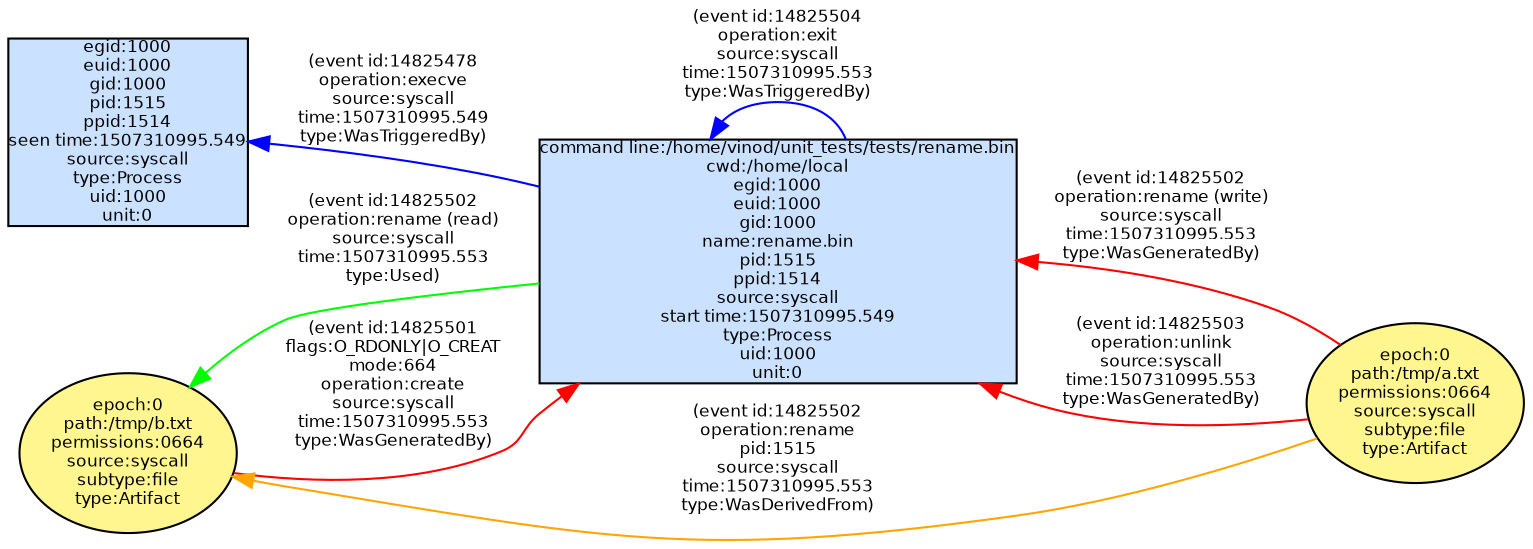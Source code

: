 digraph spade2dot {
graph [rankdir = "RL"];
node [fontname="Helvetica" fontsize="8" style="filled" margin="0.0,0.0"];
edge [fontname="Helvetica" fontsize="8"];
"ce542b4a308ef7a71c454a39361516b9" [label="egid:1000\neuid:1000\ngid:1000\npid:1515\nppid:1514\nseen time:1507310995.549\nsource:syscall\ntype:Process\nuid:1000\nunit:0" shape="box" fillcolor="lightsteelblue1"];
"141a6650ac22549bb102ab70610bc72e" [label="command line:/home/vinod/unit_tests/tests/rename.bin\ncwd:/home/local\negid:1000\neuid:1000\ngid:1000\nname:rename.bin\npid:1515\nppid:1514\nsource:syscall\nstart time:1507310995.549\ntype:Process\nuid:1000\nunit:0" shape="box" fillcolor="lightsteelblue1"];
"141a6650ac22549bb102ab70610bc72e" -> "ce542b4a308ef7a71c454a39361516b9" [label="(event id:14825478\noperation:execve\nsource:syscall\ntime:1507310995.549\ntype:WasTriggeredBy)" color="blue" style="solid"];
"d5126fb14611323df58b7f358e618c8b" [label="epoch:0\npath:/tmp/b.txt\npermissions:0664\nsource:syscall\nsubtype:file\ntype:Artifact" shape="ellipse" fillcolor="khaki1"];
"d5126fb14611323df58b7f358e618c8b" -> "141a6650ac22549bb102ab70610bc72e" [label="(event id:14825501\nflags:O_RDONLY|O_CREAT\nmode:664\noperation:create\nsource:syscall\ntime:1507310995.553\ntype:WasGeneratedBy)" color="red" style="solid"];
"141a6650ac22549bb102ab70610bc72e" -> "d5126fb14611323df58b7f358e618c8b" [label="(event id:14825502\noperation:rename (read)\nsource:syscall\ntime:1507310995.553\ntype:Used)" color="green" style="solid"];
"a661d8302faf3d7b23d061f170e1724e" [label="epoch:0\npath:/tmp/a.txt\npermissions:0664\nsource:syscall\nsubtype:file\ntype:Artifact" shape="ellipse" fillcolor="khaki1"];
"a661d8302faf3d7b23d061f170e1724e" -> "141a6650ac22549bb102ab70610bc72e" [label="(event id:14825502\noperation:rename (write)\nsource:syscall\ntime:1507310995.553\ntype:WasGeneratedBy)" color="red" style="solid"];
"a661d8302faf3d7b23d061f170e1724e" -> "d5126fb14611323df58b7f358e618c8b" [label="(event id:14825502\noperation:rename\npid:1515\nsource:syscall\ntime:1507310995.553\ntype:WasDerivedFrom)" color="orange" style="solid"];
"a661d8302faf3d7b23d061f170e1724e" -> "141a6650ac22549bb102ab70610bc72e" [label="(event id:14825503\noperation:unlink\nsource:syscall\ntime:1507310995.553\ntype:WasGeneratedBy)" color="red" style="solid"];
"141a6650ac22549bb102ab70610bc72e" -> "141a6650ac22549bb102ab70610bc72e" [label="(event id:14825504\noperation:exit\nsource:syscall\ntime:1507310995.553\ntype:WasTriggeredBy)" color="blue" style="solid"];
}
